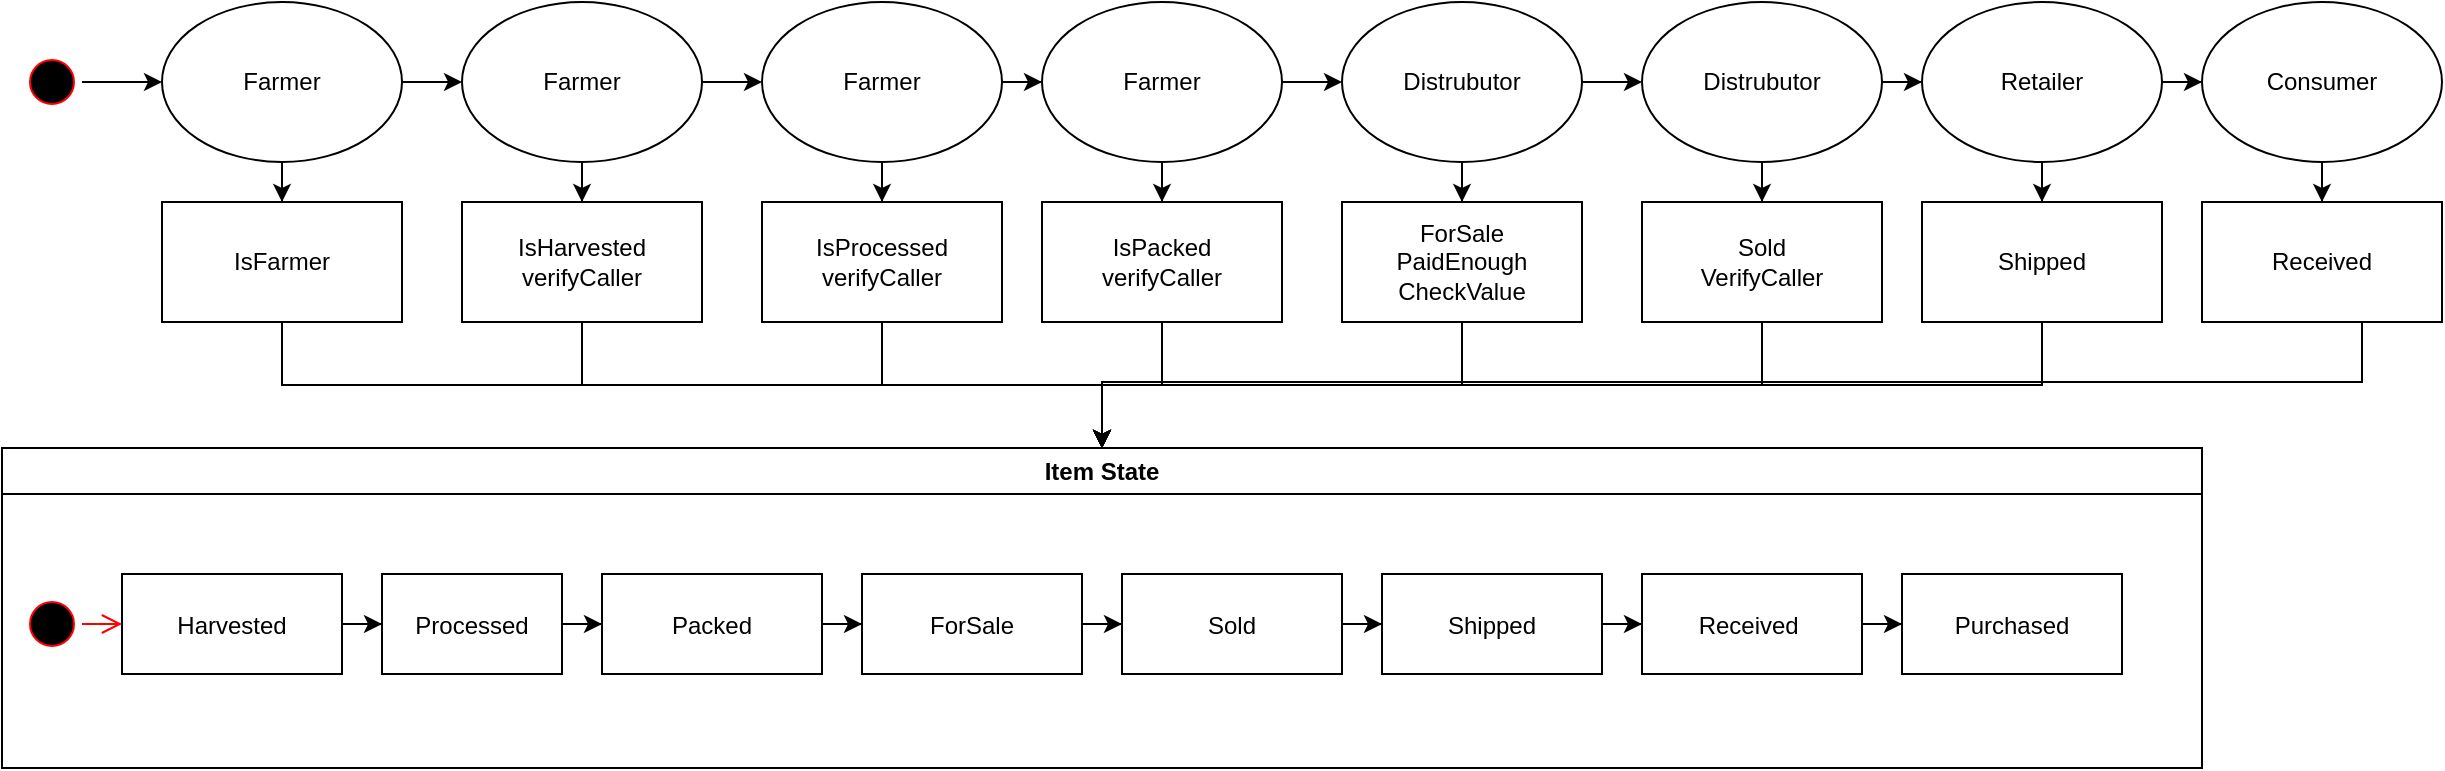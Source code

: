 <mxfile version="14.7.6" type="device"><diagram name="Page-1" id="e7e014a7-5840-1c2e-5031-d8a46d1fe8dd"><mxGraphModel dx="1422" dy="762" grid="1" gridSize="10" guides="1" tooltips="1" connect="1" arrows="1" fold="1" page="1" pageScale="1" pageWidth="1169" pageHeight="826" background="none" math="0" shadow="0"><root><mxCell id="0"/><mxCell id="1" parent="0"/><mxCell id="2" value="Item State" style="swimlane;whiteSpace=wrap" parent="1" vertex="1"><mxGeometry x="20" y="333" width="1100" height="160" as="geometry"/></mxCell><mxCell id="aAKzijin4syj5Gll2B3K-71" style="edgeStyle=orthogonalEdgeStyle;rounded=0;orthogonalLoop=1;jettySize=auto;html=1;" edge="1" parent="2" source="7" target="8"><mxGeometry relative="1" as="geometry"/></mxCell><mxCell id="7" value="Harvested" style="" parent="2" vertex="1"><mxGeometry x="60" y="63" width="110" height="50" as="geometry"/></mxCell><mxCell id="aAKzijin4syj5Gll2B3K-72" style="edgeStyle=orthogonalEdgeStyle;rounded=0;orthogonalLoop=1;jettySize=auto;html=1;" edge="1" parent="2" source="8" target="aAKzijin4syj5Gll2B3K-69"><mxGeometry relative="1" as="geometry"/></mxCell><mxCell id="8" value="Processed" style="" parent="2" vertex="1"><mxGeometry x="190" y="63" width="90" height="50" as="geometry"/></mxCell><mxCell id="aAKzijin4syj5Gll2B3K-52" style="edgeStyle=orthogonalEdgeStyle;rounded=0;orthogonalLoop=1;jettySize=auto;html=1;" edge="1" parent="2" source="10" target="aAKzijin4syj5Gll2B3K-48"><mxGeometry relative="1" as="geometry"/></mxCell><mxCell id="10" value="ForSale" style="" parent="2" vertex="1"><mxGeometry x="430" y="63" width="110" height="50" as="geometry"/></mxCell><mxCell id="5" value="" style="ellipse;shape=startState;fillColor=#000000;strokeColor=#ff0000;" parent="2" vertex="1"><mxGeometry x="10" y="73" width="30" height="30" as="geometry"/></mxCell><mxCell id="6" value="" style="edgeStyle=elbowEdgeStyle;elbow=horizontal;verticalAlign=bottom;endArrow=open;endSize=8;strokeColor=#FF0000;endFill=1;rounded=0" parent="2" source="5" target="7" edge="1"><mxGeometry x="90" y="40" as="geometry"><mxPoint x="105" y="110" as="targetPoint"/></mxGeometry></mxCell><mxCell id="aAKzijin4syj5Gll2B3K-53" style="edgeStyle=orthogonalEdgeStyle;rounded=0;orthogonalLoop=1;jettySize=auto;html=1;" edge="1" parent="2" source="aAKzijin4syj5Gll2B3K-48" target="aAKzijin4syj5Gll2B3K-50"><mxGeometry relative="1" as="geometry"/></mxCell><mxCell id="aAKzijin4syj5Gll2B3K-48" value="Sold" style="" vertex="1" parent="2"><mxGeometry x="560" y="63" width="110" height="50" as="geometry"/></mxCell><mxCell id="aAKzijin4syj5Gll2B3K-54" style="edgeStyle=orthogonalEdgeStyle;rounded=0;orthogonalLoop=1;jettySize=auto;html=1;" edge="1" parent="2" source="aAKzijin4syj5Gll2B3K-50" target="aAKzijin4syj5Gll2B3K-49"><mxGeometry relative="1" as="geometry"/></mxCell><mxCell id="aAKzijin4syj5Gll2B3K-50" value="Shipped" style="" vertex="1" parent="2"><mxGeometry x="690" y="63" width="110" height="50" as="geometry"/></mxCell><mxCell id="aAKzijin4syj5Gll2B3K-55" style="edgeStyle=orthogonalEdgeStyle;rounded=0;orthogonalLoop=1;jettySize=auto;html=1;" edge="1" parent="2" source="aAKzijin4syj5Gll2B3K-49" target="aAKzijin4syj5Gll2B3K-51"><mxGeometry relative="1" as="geometry"/></mxCell><mxCell id="aAKzijin4syj5Gll2B3K-49" value="Received " style="" vertex="1" parent="2"><mxGeometry x="820" y="63" width="110" height="50" as="geometry"/></mxCell><mxCell id="aAKzijin4syj5Gll2B3K-51" value="Purchased" style="" vertex="1" parent="2"><mxGeometry x="950" y="63" width="110" height="50" as="geometry"/></mxCell><mxCell id="aAKzijin4syj5Gll2B3K-73" style="edgeStyle=orthogonalEdgeStyle;rounded=0;orthogonalLoop=1;jettySize=auto;html=1;entryX=0;entryY=0.5;entryDx=0;entryDy=0;" edge="1" parent="2" source="aAKzijin4syj5Gll2B3K-69" target="10"><mxGeometry relative="1" as="geometry"/></mxCell><mxCell id="aAKzijin4syj5Gll2B3K-69" value="Packed" style="" vertex="1" parent="2"><mxGeometry x="300" y="63" width="110" height="50" as="geometry"/></mxCell><mxCell id="aAKzijin4syj5Gll2B3K-47" style="edgeStyle=orthogonalEdgeStyle;rounded=0;orthogonalLoop=1;jettySize=auto;html=1;" edge="1" parent="1" source="aAKzijin4syj5Gll2B3K-41" target="aAKzijin4syj5Gll2B3K-46"><mxGeometry relative="1" as="geometry"/></mxCell><mxCell id="aAKzijin4syj5Gll2B3K-88" style="edgeStyle=orthogonalEdgeStyle;rounded=0;orthogonalLoop=1;jettySize=auto;html=1;entryX=0;entryY=0.5;entryDx=0;entryDy=0;" edge="1" parent="1" source="aAKzijin4syj5Gll2B3K-41" target="aAKzijin4syj5Gll2B3K-57"><mxGeometry relative="1" as="geometry"/></mxCell><mxCell id="aAKzijin4syj5Gll2B3K-41" value="Farmer" style="ellipse;whiteSpace=wrap;html=1;" vertex="1" parent="1"><mxGeometry x="100" y="110" width="120" height="80" as="geometry"/></mxCell><mxCell id="aAKzijin4syj5Gll2B3K-64" style="edgeStyle=orthogonalEdgeStyle;rounded=0;orthogonalLoop=1;jettySize=auto;html=1;" edge="1" parent="1" source="aAKzijin4syj5Gll2B3K-42" target="aAKzijin4syj5Gll2B3K-63"><mxGeometry relative="1" as="geometry"/></mxCell><mxCell id="aAKzijin4syj5Gll2B3K-90" style="edgeStyle=orthogonalEdgeStyle;rounded=0;orthogonalLoop=1;jettySize=auto;html=1;" edge="1" parent="1" source="aAKzijin4syj5Gll2B3K-42" target="aAKzijin4syj5Gll2B3K-43"><mxGeometry relative="1" as="geometry"/></mxCell><mxCell id="aAKzijin4syj5Gll2B3K-42" value="Farmer" style="ellipse;whiteSpace=wrap;html=1;" vertex="1" parent="1"><mxGeometry x="400" y="110" width="120" height="80" as="geometry"/></mxCell><mxCell id="aAKzijin4syj5Gll2B3K-68" style="edgeStyle=orthogonalEdgeStyle;rounded=0;orthogonalLoop=1;jettySize=auto;html=1;" edge="1" parent="1" source="aAKzijin4syj5Gll2B3K-43" target="aAKzijin4syj5Gll2B3K-67"><mxGeometry relative="1" as="geometry"/></mxCell><mxCell id="aAKzijin4syj5Gll2B3K-91" style="edgeStyle=orthogonalEdgeStyle;rounded=0;orthogonalLoop=1;jettySize=auto;html=1;" edge="1" parent="1" source="aAKzijin4syj5Gll2B3K-43" target="aAKzijin4syj5Gll2B3K-44"><mxGeometry relative="1" as="geometry"/></mxCell><mxCell id="aAKzijin4syj5Gll2B3K-43" value="Farmer" style="ellipse;whiteSpace=wrap;html=1;" vertex="1" parent="1"><mxGeometry x="540" y="110" width="120" height="80" as="geometry"/></mxCell><mxCell id="aAKzijin4syj5Gll2B3K-76" style="edgeStyle=orthogonalEdgeStyle;rounded=0;orthogonalLoop=1;jettySize=auto;html=1;entryX=0.5;entryY=0.333;entryDx=0;entryDy=0;entryPerimeter=0;" edge="1" parent="1" source="aAKzijin4syj5Gll2B3K-44" target="aAKzijin4syj5Gll2B3K-75"><mxGeometry relative="1" as="geometry"/></mxCell><mxCell id="aAKzijin4syj5Gll2B3K-93" style="edgeStyle=orthogonalEdgeStyle;rounded=0;orthogonalLoop=1;jettySize=auto;html=1;" edge="1" parent="1" source="aAKzijin4syj5Gll2B3K-44" target="aAKzijin4syj5Gll2B3K-78"><mxGeometry relative="1" as="geometry"/></mxCell><mxCell id="aAKzijin4syj5Gll2B3K-98" style="edgeStyle=orthogonalEdgeStyle;rounded=0;orthogonalLoop=1;jettySize=auto;html=1;entryX=0.5;entryY=0;entryDx=0;entryDy=0;" edge="1" parent="1" source="aAKzijin4syj5Gll2B3K-44" target="aAKzijin4syj5Gll2B3K-75"><mxGeometry relative="1" as="geometry"/></mxCell><mxCell id="aAKzijin4syj5Gll2B3K-44" value="Distrubutor" style="ellipse;whiteSpace=wrap;html=1;" vertex="1" parent="1"><mxGeometry x="690" y="110" width="120" height="80" as="geometry"/></mxCell><mxCell id="aAKzijin4syj5Gll2B3K-61" style="edgeStyle=orthogonalEdgeStyle;rounded=0;orthogonalLoop=1;jettySize=auto;html=1;" edge="1" parent="1" source="aAKzijin4syj5Gll2B3K-46" target="2"><mxGeometry relative="1" as="geometry"/></mxCell><mxCell id="aAKzijin4syj5Gll2B3K-46" value="IsFarmer" style="rounded=0;whiteSpace=wrap;html=1;" vertex="1" parent="1"><mxGeometry x="100" y="210" width="120" height="60" as="geometry"/></mxCell><mxCell id="aAKzijin4syj5Gll2B3K-62" style="edgeStyle=orthogonalEdgeStyle;rounded=0;orthogonalLoop=1;jettySize=auto;html=1;" edge="1" parent="1" source="aAKzijin4syj5Gll2B3K-56" target="2"><mxGeometry relative="1" as="geometry"/></mxCell><mxCell id="aAKzijin4syj5Gll2B3K-56" value="IsHarvested&lt;br&gt;verifyCaller" style="rounded=0;whiteSpace=wrap;html=1;" vertex="1" parent="1"><mxGeometry x="250" y="210" width="120" height="60" as="geometry"/></mxCell><mxCell id="aAKzijin4syj5Gll2B3K-60" style="edgeStyle=orthogonalEdgeStyle;rounded=0;orthogonalLoop=1;jettySize=auto;html=1;" edge="1" parent="1" source="aAKzijin4syj5Gll2B3K-57" target="aAKzijin4syj5Gll2B3K-56"><mxGeometry relative="1" as="geometry"/></mxCell><mxCell id="aAKzijin4syj5Gll2B3K-89" style="edgeStyle=orthogonalEdgeStyle;rounded=0;orthogonalLoop=1;jettySize=auto;html=1;" edge="1" parent="1" source="aAKzijin4syj5Gll2B3K-57" target="aAKzijin4syj5Gll2B3K-42"><mxGeometry relative="1" as="geometry"/></mxCell><mxCell id="aAKzijin4syj5Gll2B3K-57" value="Farmer" style="ellipse;whiteSpace=wrap;html=1;" vertex="1" parent="1"><mxGeometry x="250" y="110" width="120" height="80" as="geometry"/></mxCell><mxCell id="aAKzijin4syj5Gll2B3K-59" style="edgeStyle=orthogonalEdgeStyle;rounded=0;orthogonalLoop=1;jettySize=auto;html=1;" edge="1" parent="1" source="aAKzijin4syj5Gll2B3K-58" target="aAKzijin4syj5Gll2B3K-41"><mxGeometry relative="1" as="geometry"/></mxCell><mxCell id="aAKzijin4syj5Gll2B3K-58" value="" style="ellipse;shape=startState;fillColor=#000000;strokeColor=#ff0000;" vertex="1" parent="1"><mxGeometry x="30" y="135" width="30" height="30" as="geometry"/></mxCell><mxCell id="aAKzijin4syj5Gll2B3K-65" style="edgeStyle=orthogonalEdgeStyle;rounded=0;orthogonalLoop=1;jettySize=auto;html=1;" edge="1" parent="1" source="aAKzijin4syj5Gll2B3K-63" target="2"><mxGeometry relative="1" as="geometry"/></mxCell><mxCell id="aAKzijin4syj5Gll2B3K-63" value="IsProcessed&lt;br&gt;verifyCaller" style="rounded=0;whiteSpace=wrap;html=1;" vertex="1" parent="1"><mxGeometry x="400" y="210" width="120" height="60" as="geometry"/></mxCell><mxCell id="aAKzijin4syj5Gll2B3K-74" style="edgeStyle=orthogonalEdgeStyle;rounded=0;orthogonalLoop=1;jettySize=auto;html=1;" edge="1" parent="1" source="aAKzijin4syj5Gll2B3K-67" target="2"><mxGeometry relative="1" as="geometry"/></mxCell><mxCell id="aAKzijin4syj5Gll2B3K-67" value="IsPacked&lt;br&gt;verifyCaller" style="rounded=0;whiteSpace=wrap;html=1;" vertex="1" parent="1"><mxGeometry x="540" y="210" width="120" height="60" as="geometry"/></mxCell><mxCell id="aAKzijin4syj5Gll2B3K-77" style="edgeStyle=orthogonalEdgeStyle;rounded=0;orthogonalLoop=1;jettySize=auto;html=1;" edge="1" parent="1" source="aAKzijin4syj5Gll2B3K-75" target="2"><mxGeometry relative="1" as="geometry"/></mxCell><mxCell id="aAKzijin4syj5Gll2B3K-75" value="ForSale&lt;br&gt;PaidEnough&lt;br&gt;CheckValue" style="rounded=0;whiteSpace=wrap;html=1;" vertex="1" parent="1"><mxGeometry x="690" y="210" width="120" height="60" as="geometry"/></mxCell><mxCell id="aAKzijin4syj5Gll2B3K-84" style="edgeStyle=orthogonalEdgeStyle;rounded=0;orthogonalLoop=1;jettySize=auto;html=1;" edge="1" parent="1" source="aAKzijin4syj5Gll2B3K-78" target="aAKzijin4syj5Gll2B3K-81"><mxGeometry relative="1" as="geometry"/></mxCell><mxCell id="aAKzijin4syj5Gll2B3K-94" style="edgeStyle=orthogonalEdgeStyle;rounded=0;orthogonalLoop=1;jettySize=auto;html=1;" edge="1" parent="1" source="aAKzijin4syj5Gll2B3K-78" target="aAKzijin4syj5Gll2B3K-79"><mxGeometry relative="1" as="geometry"/></mxCell><mxCell id="aAKzijin4syj5Gll2B3K-78" value="Distrubutor" style="ellipse;whiteSpace=wrap;html=1;" vertex="1" parent="1"><mxGeometry x="840" y="110" width="120" height="80" as="geometry"/></mxCell><mxCell id="aAKzijin4syj5Gll2B3K-95" style="edgeStyle=orthogonalEdgeStyle;rounded=0;orthogonalLoop=1;jettySize=auto;html=1;entryX=0;entryY=0.5;entryDx=0;entryDy=0;" edge="1" parent="1" source="aAKzijin4syj5Gll2B3K-79" target="aAKzijin4syj5Gll2B3K-80"><mxGeometry relative="1" as="geometry"/></mxCell><mxCell id="aAKzijin4syj5Gll2B3K-97" style="edgeStyle=orthogonalEdgeStyle;rounded=0;orthogonalLoop=1;jettySize=auto;html=1;" edge="1" parent="1" source="aAKzijin4syj5Gll2B3K-79" target="aAKzijin4syj5Gll2B3K-82"><mxGeometry relative="1" as="geometry"/></mxCell><mxCell id="aAKzijin4syj5Gll2B3K-79" value="Retailer" style="ellipse;whiteSpace=wrap;html=1;" vertex="1" parent="1"><mxGeometry x="980" y="110" width="120" height="80" as="geometry"/></mxCell><mxCell id="aAKzijin4syj5Gll2B3K-96" style="edgeStyle=orthogonalEdgeStyle;rounded=0;orthogonalLoop=1;jettySize=auto;html=1;" edge="1" parent="1" source="aAKzijin4syj5Gll2B3K-80" target="aAKzijin4syj5Gll2B3K-83"><mxGeometry relative="1" as="geometry"/></mxCell><mxCell id="aAKzijin4syj5Gll2B3K-80" value="Consumer" style="ellipse;whiteSpace=wrap;html=1;" vertex="1" parent="1"><mxGeometry x="1120" y="110" width="120" height="80" as="geometry"/></mxCell><mxCell id="aAKzijin4syj5Gll2B3K-85" style="edgeStyle=orthogonalEdgeStyle;rounded=0;orthogonalLoop=1;jettySize=auto;html=1;" edge="1" parent="1" source="aAKzijin4syj5Gll2B3K-81" target="2"><mxGeometry relative="1" as="geometry"/></mxCell><mxCell id="aAKzijin4syj5Gll2B3K-81" value="Sold&lt;br&gt;VerifyCaller" style="rounded=0;whiteSpace=wrap;html=1;" vertex="1" parent="1"><mxGeometry x="840" y="210" width="120" height="60" as="geometry"/></mxCell><mxCell id="aAKzijin4syj5Gll2B3K-86" style="edgeStyle=orthogonalEdgeStyle;rounded=0;orthogonalLoop=1;jettySize=auto;html=1;entryX=0.5;entryY=0;entryDx=0;entryDy=0;" edge="1" parent="1" source="aAKzijin4syj5Gll2B3K-82" target="2"><mxGeometry relative="1" as="geometry"/></mxCell><mxCell id="aAKzijin4syj5Gll2B3K-82" value="Shipped&lt;br&gt;" style="rounded=0;whiteSpace=wrap;html=1;" vertex="1" parent="1"><mxGeometry x="980" y="210" width="120" height="60" as="geometry"/></mxCell><mxCell id="aAKzijin4syj5Gll2B3K-87" style="edgeStyle=orthogonalEdgeStyle;rounded=0;orthogonalLoop=1;jettySize=auto;html=1;" edge="1" parent="1" source="aAKzijin4syj5Gll2B3K-83" target="2"><mxGeometry relative="1" as="geometry"><Array as="points"><mxPoint x="1200" y="300"/><mxPoint x="570" y="300"/></Array></mxGeometry></mxCell><mxCell id="aAKzijin4syj5Gll2B3K-83" value="Received" style="rounded=0;whiteSpace=wrap;html=1;" vertex="1" parent="1"><mxGeometry x="1120" y="210" width="120" height="60" as="geometry"/></mxCell></root></mxGraphModel></diagram></mxfile>